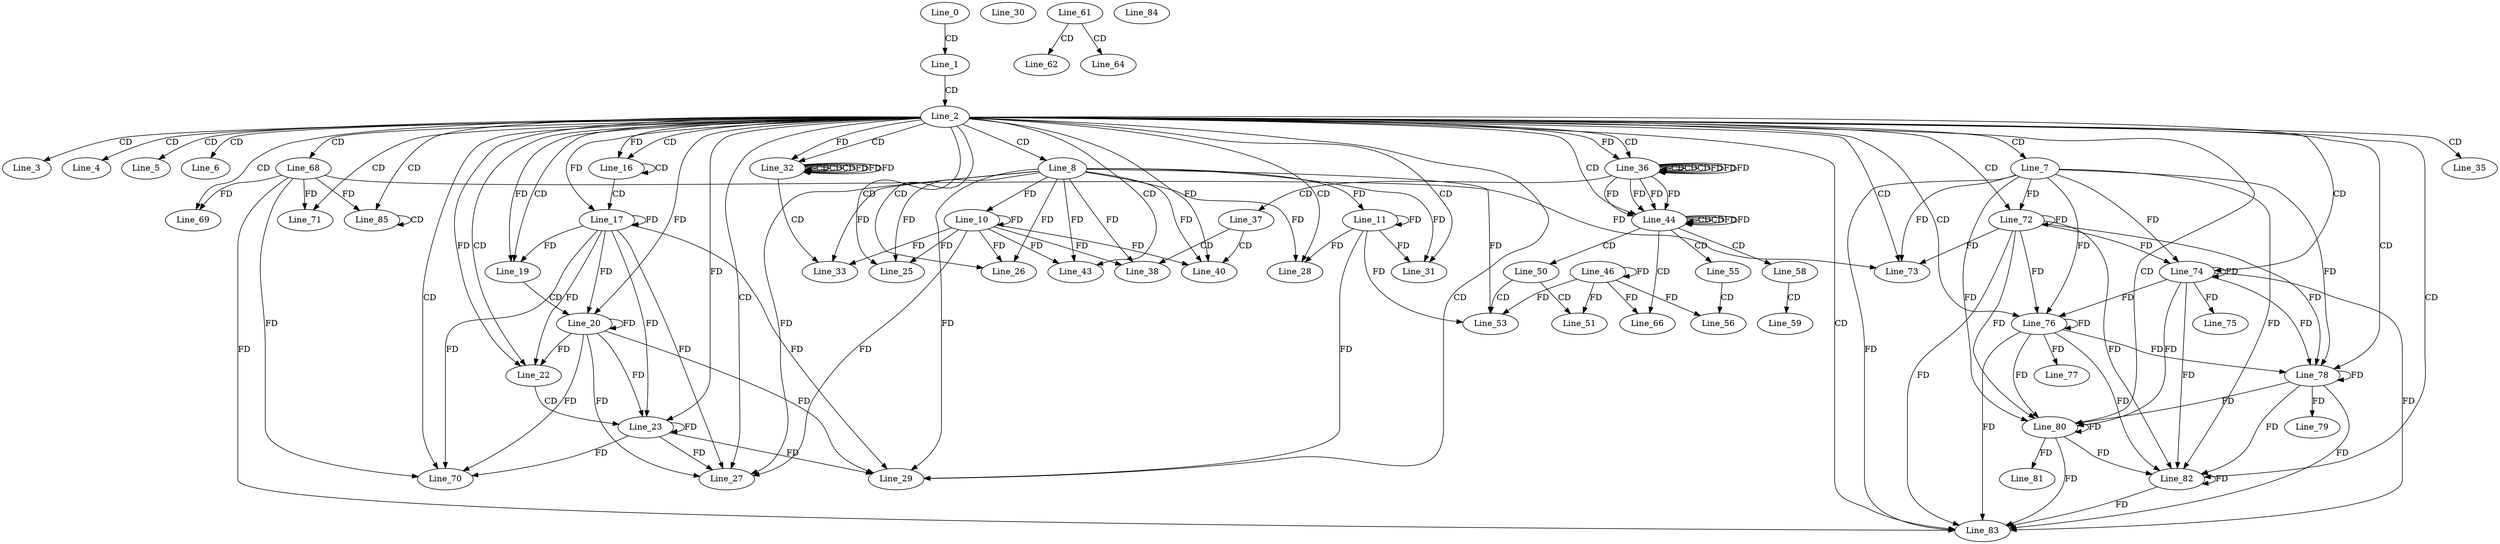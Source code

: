 digraph G {
  Line_0;
  Line_1;
  Line_2;
  Line_3;
  Line_4;
  Line_5;
  Line_6;
  Line_7;
  Line_8;
  Line_10;
  Line_10;
  Line_11;
  Line_11;
  Line_16;
  Line_16;
  Line_17;
  Line_17;
  Line_17;
  Line_19;
  Line_19;
  Line_20;
  Line_20;
  Line_20;
  Line_22;
  Line_22;
  Line_23;
  Line_23;
  Line_25;
  Line_25;
  Line_26;
  Line_26;
  Line_27;
  Line_27;
  Line_28;
  Line_28;
  Line_29;
  Line_29;
  Line_30;
  Line_30;
  Line_31;
  Line_32;
  Line_32;
  Line_32;
  Line_32;
  Line_33;
  Line_35;
  Line_36;
  Line_36;
  Line_36;
  Line_36;
  Line_37;
  Line_38;
  Line_40;
  Line_40;
  Line_43;
  Line_44;
  Line_44;
  Line_44;
  Line_46;
  Line_46;
  Line_50;
  Line_51;
  Line_51;
  Line_53;
  Line_55;
  Line_56;
  Line_56;
  Line_58;
  Line_59;
  Line_59;
  Line_61;
  Line_62;
  Line_64;
  Line_64;
  Line_66;
  Line_68;
  Line_69;
  Line_70;
  Line_71;
  Line_72;
  Line_73;
  Line_73;
  Line_74;
  Line_75;
  Line_75;
  Line_76;
  Line_77;
  Line_77;
  Line_78;
  Line_79;
  Line_79;
  Line_80;
  Line_81;
  Line_81;
  Line_82;
  Line_82;
  Line_83;
  Line_83;
  Line_84;
  Line_85;
  Line_85;
  Line_0 -> Line_1 [ label="CD" ];
  Line_1 -> Line_2 [ label="CD" ];
  Line_2 -> Line_3 [ label="CD" ];
  Line_2 -> Line_4 [ label="CD" ];
  Line_2 -> Line_5 [ label="CD" ];
  Line_2 -> Line_6 [ label="CD" ];
  Line_2 -> Line_7 [ label="CD" ];
  Line_2 -> Line_8 [ label="CD" ];
  Line_8 -> Line_10 [ label="FD" ];
  Line_10 -> Line_10 [ label="FD" ];
  Line_8 -> Line_11 [ label="FD" ];
  Line_11 -> Line_11 [ label="FD" ];
  Line_2 -> Line_16 [ label="CD" ];
  Line_16 -> Line_16 [ label="CD" ];
  Line_2 -> Line_16 [ label="FD" ];
  Line_16 -> Line_17 [ label="CD" ];
  Line_2 -> Line_17 [ label="FD" ];
  Line_17 -> Line_17 [ label="FD" ];
  Line_2 -> Line_19 [ label="CD" ];
  Line_2 -> Line_19 [ label="FD" ];
  Line_17 -> Line_19 [ label="FD" ];
  Line_19 -> Line_20 [ label="CD" ];
  Line_2 -> Line_20 [ label="FD" ];
  Line_17 -> Line_20 [ label="FD" ];
  Line_20 -> Line_20 [ label="FD" ];
  Line_2 -> Line_22 [ label="CD" ];
  Line_2 -> Line_22 [ label="FD" ];
  Line_17 -> Line_22 [ label="FD" ];
  Line_20 -> Line_22 [ label="FD" ];
  Line_22 -> Line_23 [ label="CD" ];
  Line_2 -> Line_23 [ label="FD" ];
  Line_17 -> Line_23 [ label="FD" ];
  Line_20 -> Line_23 [ label="FD" ];
  Line_23 -> Line_23 [ label="FD" ];
  Line_2 -> Line_25 [ label="CD" ];
  Line_8 -> Line_25 [ label="FD" ];
  Line_10 -> Line_25 [ label="FD" ];
  Line_2 -> Line_26 [ label="CD" ];
  Line_8 -> Line_26 [ label="FD" ];
  Line_10 -> Line_26 [ label="FD" ];
  Line_2 -> Line_27 [ label="CD" ];
  Line_8 -> Line_27 [ label="FD" ];
  Line_10 -> Line_27 [ label="FD" ];
  Line_17 -> Line_27 [ label="FD" ];
  Line_20 -> Line_27 [ label="FD" ];
  Line_23 -> Line_27 [ label="FD" ];
  Line_2 -> Line_28 [ label="CD" ];
  Line_8 -> Line_28 [ label="FD" ];
  Line_11 -> Line_28 [ label="FD" ];
  Line_2 -> Line_29 [ label="CD" ];
  Line_8 -> Line_29 [ label="FD" ];
  Line_11 -> Line_29 [ label="FD" ];
  Line_17 -> Line_29 [ label="FD" ];
  Line_20 -> Line_29 [ label="FD" ];
  Line_23 -> Line_29 [ label="FD" ];
  Line_2 -> Line_31 [ label="CD" ];
  Line_8 -> Line_31 [ label="FD" ];
  Line_11 -> Line_31 [ label="FD" ];
  Line_2 -> Line_32 [ label="CD" ];
  Line_32 -> Line_32 [ label="CD" ];
  Line_32 -> Line_32 [ label="CD" ];
  Line_32 -> Line_32 [ label="CD" ];
  Line_2 -> Line_32 [ label="FD" ];
  Line_32 -> Line_32 [ label="FD" ];
  Line_32 -> Line_33 [ label="CD" ];
  Line_8 -> Line_33 [ label="FD" ];
  Line_10 -> Line_33 [ label="FD" ];
  Line_2 -> Line_35 [ label="CD" ];
  Line_2 -> Line_36 [ label="CD" ];
  Line_36 -> Line_36 [ label="CD" ];
  Line_36 -> Line_36 [ label="CD" ];
  Line_36 -> Line_36 [ label="CD" ];
  Line_2 -> Line_36 [ label="FD" ];
  Line_36 -> Line_36 [ label="FD" ];
  Line_36 -> Line_37 [ label="CD" ];
  Line_37 -> Line_38 [ label="CD" ];
  Line_8 -> Line_38 [ label="FD" ];
  Line_10 -> Line_38 [ label="FD" ];
  Line_37 -> Line_40 [ label="CD" ];
  Line_8 -> Line_40 [ label="FD" ];
  Line_10 -> Line_40 [ label="FD" ];
  Line_2 -> Line_40 [ label="FD" ];
  Line_2 -> Line_43 [ label="CD" ];
  Line_8 -> Line_43 [ label="FD" ];
  Line_10 -> Line_43 [ label="FD" ];
  Line_2 -> Line_44 [ label="CD" ];
  Line_44 -> Line_44 [ label="CD" ];
  Line_36 -> Line_44 [ label="FD" ];
  Line_36 -> Line_44 [ label="FD" ];
  Line_44 -> Line_44 [ label="CD" ];
  Line_44 -> Line_44 [ label="FD" ];
  Line_36 -> Line_44 [ label="FD" ];
  Line_36 -> Line_44 [ label="FD" ];
  Line_46 -> Line_46 [ label="FD" ];
  Line_44 -> Line_50 [ label="CD" ];
  Line_50 -> Line_51 [ label="CD" ];
  Line_46 -> Line_51 [ label="FD" ];
  Line_50 -> Line_53 [ label="CD" ];
  Line_46 -> Line_53 [ label="FD" ];
  Line_8 -> Line_53 [ label="FD" ];
  Line_11 -> Line_53 [ label="FD" ];
  Line_44 -> Line_55 [ label="CD" ];
  Line_55 -> Line_56 [ label="CD" ];
  Line_46 -> Line_56 [ label="FD" ];
  Line_44 -> Line_58 [ label="CD" ];
  Line_58 -> Line_59 [ label="CD" ];
  Line_61 -> Line_62 [ label="CD" ];
  Line_61 -> Line_64 [ label="CD" ];
  Line_44 -> Line_66 [ label="CD" ];
  Line_46 -> Line_66 [ label="FD" ];
  Line_2 -> Line_68 [ label="CD" ];
  Line_2 -> Line_69 [ label="CD" ];
  Line_68 -> Line_69 [ label="FD" ];
  Line_2 -> Line_70 [ label="CD" ];
  Line_68 -> Line_70 [ label="FD" ];
  Line_17 -> Line_70 [ label="FD" ];
  Line_20 -> Line_70 [ label="FD" ];
  Line_23 -> Line_70 [ label="FD" ];
  Line_2 -> Line_71 [ label="CD" ];
  Line_68 -> Line_71 [ label="FD" ];
  Line_2 -> Line_72 [ label="CD" ];
  Line_7 -> Line_72 [ label="FD" ];
  Line_72 -> Line_72 [ label="FD" ];
  Line_2 -> Line_73 [ label="CD" ];
  Line_68 -> Line_73 [ label="FD" ];
  Line_7 -> Line_73 [ label="FD" ];
  Line_72 -> Line_73 [ label="FD" ];
  Line_2 -> Line_74 [ label="CD" ];
  Line_7 -> Line_74 [ label="FD" ];
  Line_72 -> Line_74 [ label="FD" ];
  Line_74 -> Line_74 [ label="FD" ];
  Line_74 -> Line_75 [ label="FD" ];
  Line_2 -> Line_76 [ label="CD" ];
  Line_7 -> Line_76 [ label="FD" ];
  Line_72 -> Line_76 [ label="FD" ];
  Line_74 -> Line_76 [ label="FD" ];
  Line_76 -> Line_76 [ label="FD" ];
  Line_76 -> Line_77 [ label="FD" ];
  Line_2 -> Line_78 [ label="CD" ];
  Line_7 -> Line_78 [ label="FD" ];
  Line_72 -> Line_78 [ label="FD" ];
  Line_74 -> Line_78 [ label="FD" ];
  Line_76 -> Line_78 [ label="FD" ];
  Line_78 -> Line_78 [ label="FD" ];
  Line_78 -> Line_79 [ label="FD" ];
  Line_2 -> Line_80 [ label="CD" ];
  Line_7 -> Line_80 [ label="FD" ];
  Line_72 -> Line_80 [ label="FD" ];
  Line_74 -> Line_80 [ label="FD" ];
  Line_76 -> Line_80 [ label="FD" ];
  Line_78 -> Line_80 [ label="FD" ];
  Line_80 -> Line_80 [ label="FD" ];
  Line_80 -> Line_81 [ label="FD" ];
  Line_2 -> Line_82 [ label="CD" ];
  Line_7 -> Line_82 [ label="FD" ];
  Line_72 -> Line_82 [ label="FD" ];
  Line_74 -> Line_82 [ label="FD" ];
  Line_76 -> Line_82 [ label="FD" ];
  Line_78 -> Line_82 [ label="FD" ];
  Line_80 -> Line_82 [ label="FD" ];
  Line_82 -> Line_82 [ label="FD" ];
  Line_2 -> Line_83 [ label="CD" ];
  Line_68 -> Line_83 [ label="FD" ];
  Line_7 -> Line_83 [ label="FD" ];
  Line_72 -> Line_83 [ label="FD" ];
  Line_74 -> Line_83 [ label="FD" ];
  Line_76 -> Line_83 [ label="FD" ];
  Line_78 -> Line_83 [ label="FD" ];
  Line_80 -> Line_83 [ label="FD" ];
  Line_82 -> Line_83 [ label="FD" ];
  Line_2 -> Line_85 [ label="CD" ];
  Line_85 -> Line_85 [ label="CD" ];
  Line_68 -> Line_85 [ label="FD" ];
  Line_32 -> Line_32 [ label="FD" ];
  Line_32 -> Line_32 [ label="FD" ];
  Line_36 -> Line_36 [ label="FD" ];
  Line_36 -> Line_36 [ label="FD" ];
  Line_44 -> Line_44 [ label="FD" ];
}
